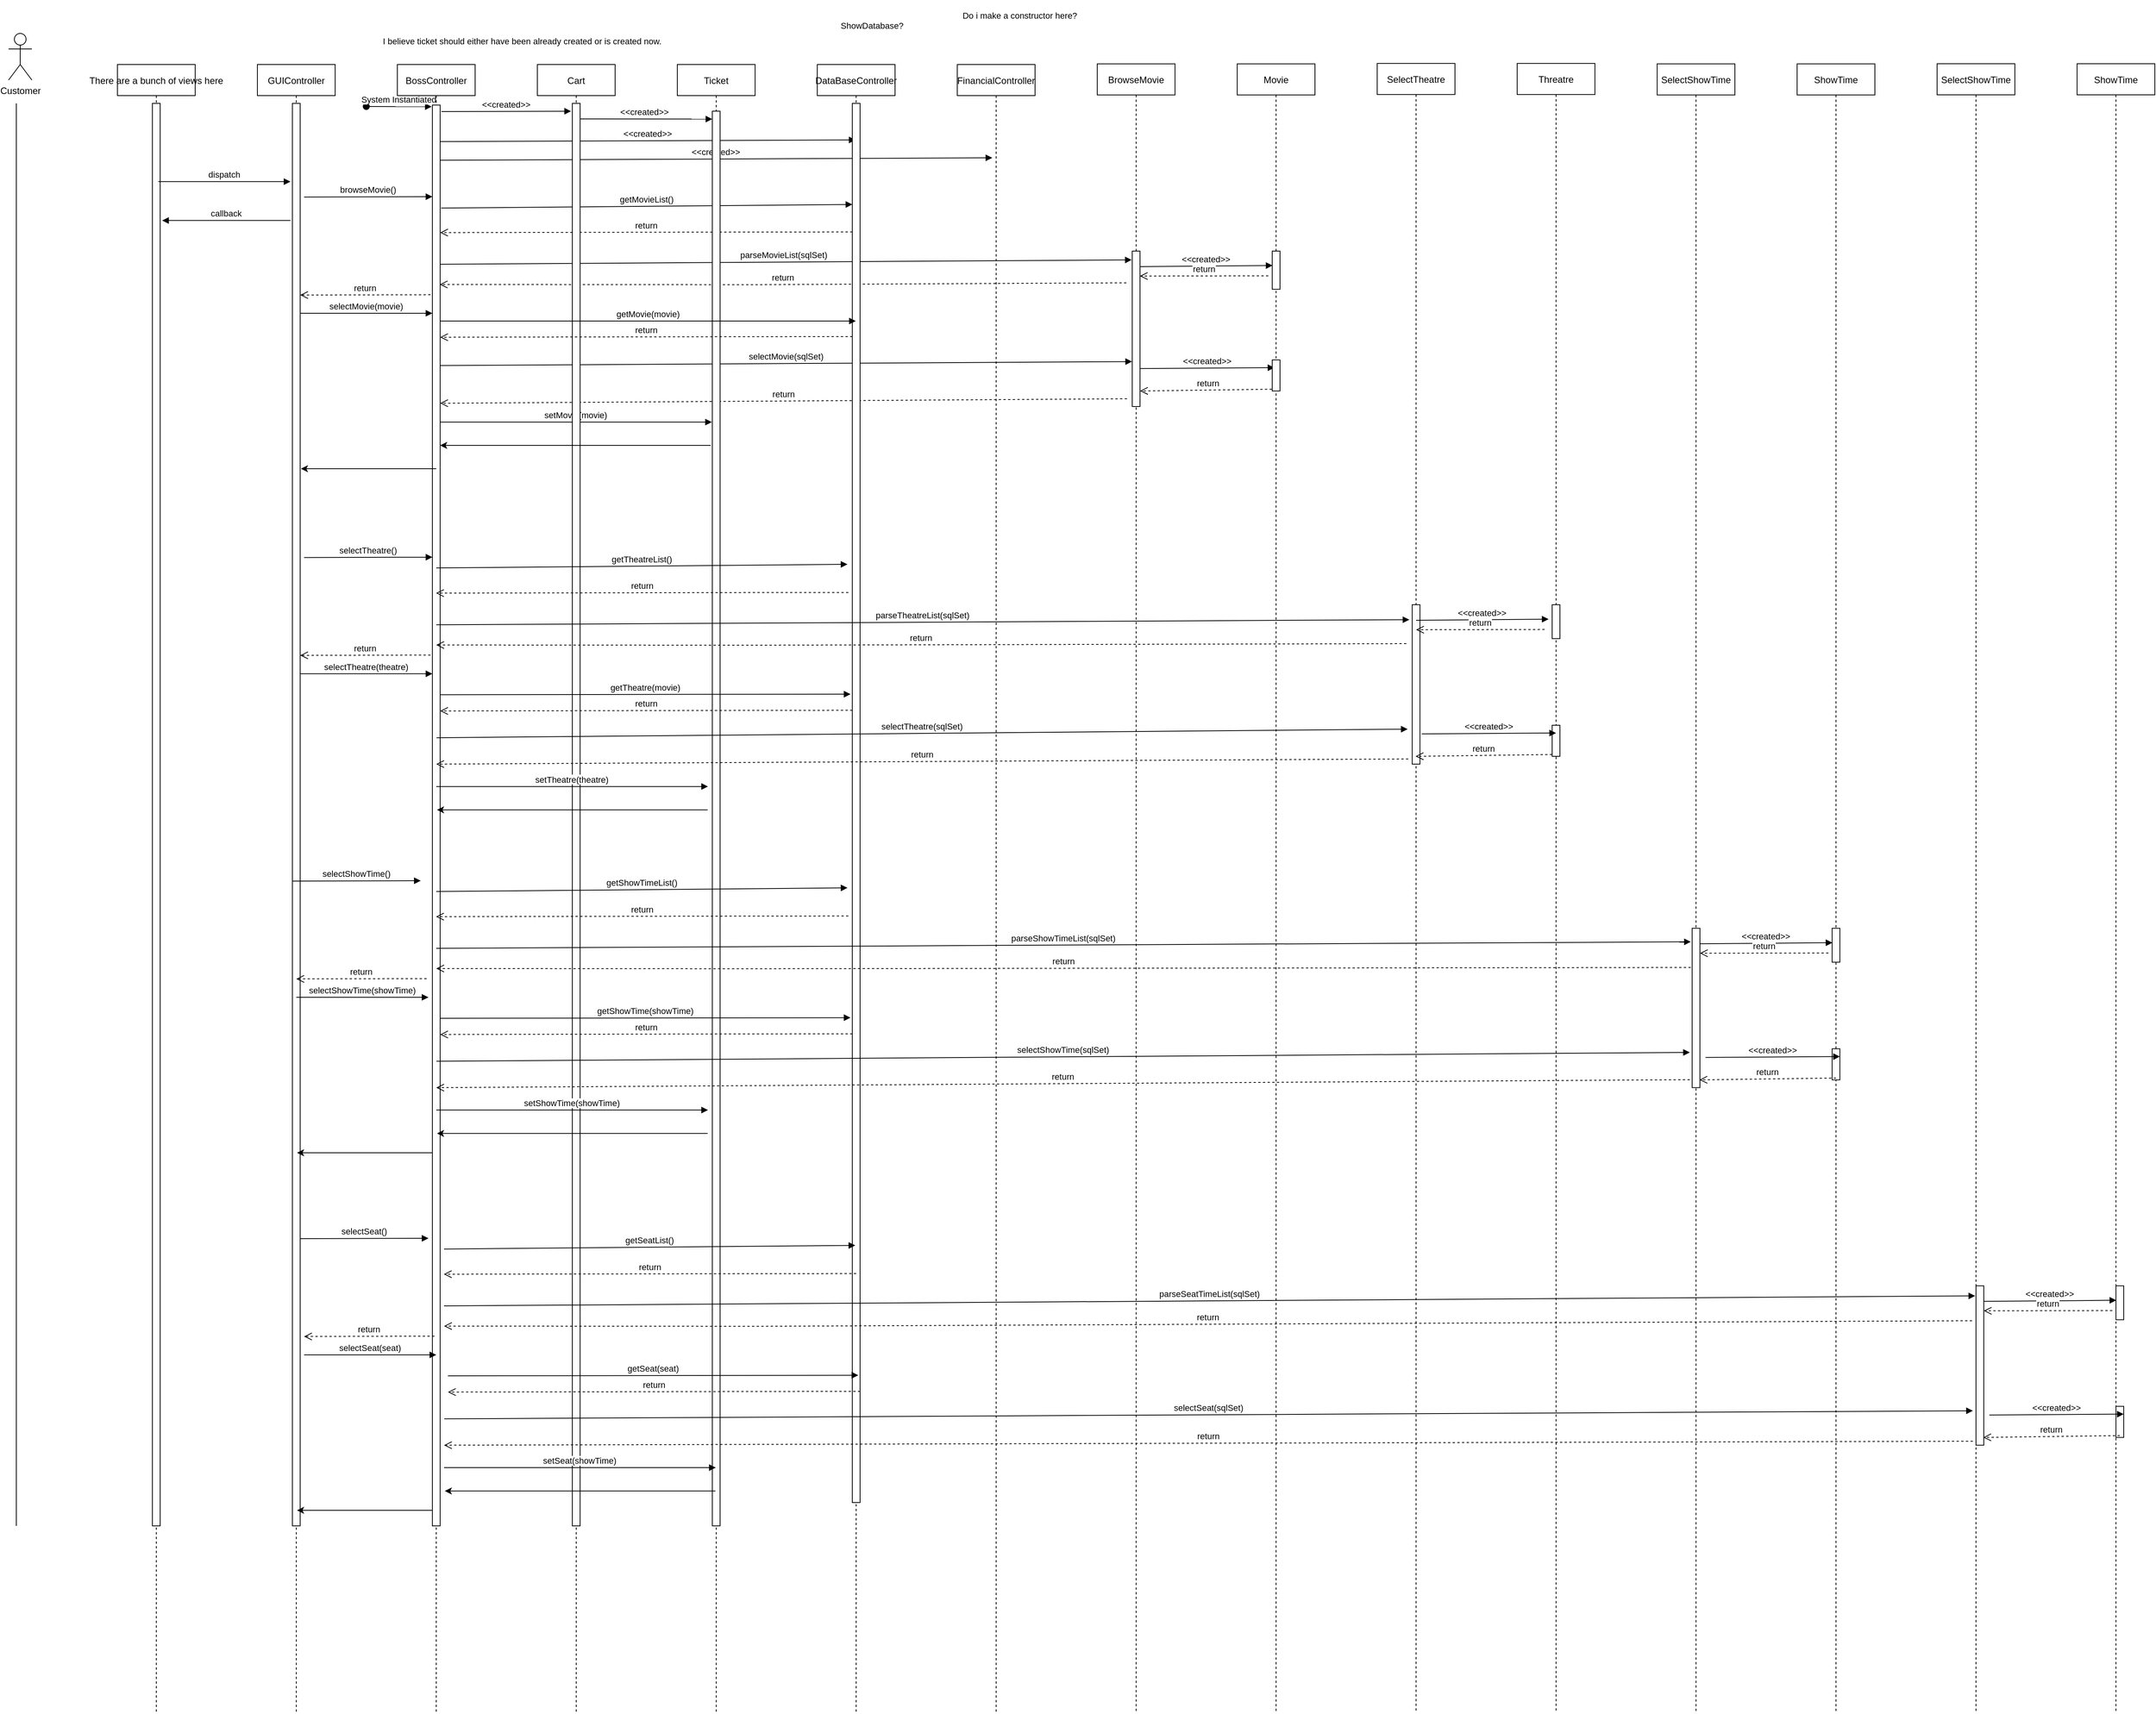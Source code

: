<mxfile version="13.10.0" type="device"><diagram id="kgpKYQtTHZ0yAKxKKP6v" name="Page-1"><mxGraphModel dx="2796" dy="2189" grid="1" gridSize="10" guides="1" tooltips="1" connect="1" arrows="1" fold="1" page="1" pageScale="1" pageWidth="850" pageHeight="1100" math="0" shadow="0"><root><mxCell id="0"/><mxCell id="1" parent="0"/><mxCell id="3nuBFxr9cyL0pnOWT2aG-1" value="There are a bunch of views here" style="shape=umlLifeline;perimeter=lifelinePerimeter;container=1;collapsible=0;recursiveResize=0;rounded=0;shadow=0;strokeWidth=1;" parent="1" vertex="1"><mxGeometry x="120" y="80" width="100" height="2120" as="geometry"/></mxCell><mxCell id="3nuBFxr9cyL0pnOWT2aG-2" value="" style="points=[];perimeter=orthogonalPerimeter;rounded=0;shadow=0;strokeWidth=1;" parent="3nuBFxr9cyL0pnOWT2aG-1" vertex="1"><mxGeometry x="45" y="50" width="10" height="1830" as="geometry"/></mxCell><mxCell id="3nuBFxr9cyL0pnOWT2aG-3" value="System Instantiated" style="verticalAlign=bottom;startArrow=oval;endArrow=block;startSize=8;shadow=0;strokeWidth=1;entryX=-0.086;entryY=0.02;entryDx=0;entryDy=0;entryPerimeter=0;" parent="3nuBFxr9cyL0pnOWT2aG-1" edge="1"><mxGeometry relative="1" as="geometry"><mxPoint x="320" y="54" as="sourcePoint"/><mxPoint x="404.14" y="54.2" as="targetPoint"/></mxGeometry></mxCell><mxCell id="3nuBFxr9cyL0pnOWT2aG-5" value="GUIController" style="shape=umlLifeline;perimeter=lifelinePerimeter;container=1;collapsible=0;recursiveResize=0;rounded=0;shadow=0;strokeWidth=1;" parent="1" vertex="1"><mxGeometry x="300" y="80" width="100" height="2120" as="geometry"/></mxCell><mxCell id="iNgMs2wJfEufgA3HU48l-12" value="BossController" style="shape=umlLifeline;perimeter=lifelinePerimeter;container=1;collapsible=0;recursiveResize=0;rounded=0;shadow=0;strokeWidth=1;" vertex="1" parent="1"><mxGeometry x="480" y="80" width="100" height="2120" as="geometry"/></mxCell><mxCell id="iNgMs2wJfEufgA3HU48l-16" value="Cart" style="shape=umlLifeline;perimeter=lifelinePerimeter;container=1;collapsible=0;recursiveResize=0;rounded=0;shadow=0;strokeWidth=1;" vertex="1" parent="1"><mxGeometry x="660" y="80" width="100" height="2120" as="geometry"/></mxCell><mxCell id="iNgMs2wJfEufgA3HU48l-19" value="&lt;&lt;created&gt;&gt;" style="verticalAlign=bottom;endArrow=block;entryX=-0.168;entryY=0.053;shadow=0;strokeWidth=1;exitX=1.152;exitY=0.05;exitDx=0;exitDy=0;exitPerimeter=0;entryDx=0;entryDy=0;entryPerimeter=0;" edge="1" parent="1"><mxGeometry relative="1" as="geometry"><mxPoint x="536.52" y="140.5" as="sourcePoint"/><mxPoint x="703.32" y="140.07" as="targetPoint"/></mxGeometry></mxCell><mxCell id="iNgMs2wJfEufgA3HU48l-48" value="I believe ticket should either have been already created or is created now." style="edgeLabel;html=1;align=center;verticalAlign=middle;resizable=0;points=[];" vertex="1" connectable="0" parent="iNgMs2wJfEufgA3HU48l-19"><mxGeometry x="0.164" y="1" relative="1" as="geometry"><mxPoint x="6.14" y="-89" as="offset"/></mxGeometry></mxCell><mxCell id="iNgMs2wJfEufgA3HU48l-121" value="Ticket" style="shape=umlLifeline;perimeter=lifelinePerimeter;container=1;collapsible=0;recursiveResize=0;rounded=0;shadow=0;strokeWidth=1;" vertex="1" parent="1"><mxGeometry x="840" y="80" width="100" height="2120" as="geometry"/></mxCell><mxCell id="iNgMs2wJfEufgA3HU48l-126" value="&lt;&lt;created&gt;&gt;" style="verticalAlign=bottom;endArrow=block;entryX=-0.086;entryY=0.001;shadow=0;strokeWidth=1;entryDx=0;entryDy=0;entryPerimeter=0;" edge="1" parent="1"><mxGeometry relative="1" as="geometry"><mxPoint x="710.86" y="150.0" as="sourcePoint"/><mxPoint x="885.0" y="150.19" as="targetPoint"/></mxGeometry></mxCell><mxCell id="iNgMs2wJfEufgA3HU48l-128" value="BrowseMovie" style="shape=umlLifeline;perimeter=lifelinePerimeter;container=1;collapsible=0;recursiveResize=0;rounded=0;shadow=0;strokeWidth=1;" vertex="1" parent="1"><mxGeometry x="1380" y="79.17" width="100" height="2120.83" as="geometry"/></mxCell><mxCell id="iNgMs2wJfEufgA3HU48l-131" value="Movie" style="shape=umlLifeline;perimeter=lifelinePerimeter;container=1;collapsible=0;recursiveResize=0;rounded=0;shadow=0;strokeWidth=1;" vertex="1" parent="1"><mxGeometry x="1560" y="79.17" width="100" height="2120.83" as="geometry"/></mxCell><mxCell id="iNgMs2wJfEufgA3HU48l-277" value="" style="points=[];perimeter=orthogonalPerimeter;rounded=0;shadow=0;strokeWidth=1;" vertex="1" parent="iNgMs2wJfEufgA3HU48l-131"><mxGeometry x="45" y="240.83" width="10" height="49.17" as="geometry"/></mxCell><mxCell id="iNgMs2wJfEufgA3HU48l-139" value="SelectTheatre" style="shape=umlLifeline;perimeter=lifelinePerimeter;container=1;collapsible=0;recursiveResize=0;rounded=0;shadow=0;strokeWidth=1;" vertex="1" parent="1"><mxGeometry x="1740" y="78.6" width="100" height="2121.4" as="geometry"/></mxCell><mxCell id="iNgMs2wJfEufgA3HU48l-372" value="" style="points=[];perimeter=orthogonalPerimeter;rounded=0;shadow=0;strokeWidth=1;" vertex="1" parent="iNgMs2wJfEufgA3HU48l-139"><mxGeometry x="45" y="696.37" width="10" height="205.03" as="geometry"/></mxCell><mxCell id="iNgMs2wJfEufgA3HU48l-143" value="Threatre" style="shape=umlLifeline;perimeter=lifelinePerimeter;container=1;collapsible=0;recursiveResize=0;rounded=0;shadow=0;strokeWidth=1;" vertex="1" parent="1"><mxGeometry x="1920" y="78.6" width="100" height="2121.4" as="geometry"/></mxCell><mxCell id="iNgMs2wJfEufgA3HU48l-345" value="" style="points=[];perimeter=orthogonalPerimeter;rounded=0;shadow=0;strokeWidth=1;" vertex="1" parent="iNgMs2wJfEufgA3HU48l-143"><mxGeometry x="45" y="696.37" width="10" height="43.63" as="geometry"/></mxCell><mxCell id="iNgMs2wJfEufgA3HU48l-151" value="SelectShowTime" style="shape=umlLifeline;perimeter=lifelinePerimeter;container=1;collapsible=0;recursiveResize=0;rounded=0;shadow=0;strokeWidth=1;" vertex="1" parent="1"><mxGeometry x="2100" y="79.17" width="100" height="2120.83" as="geometry"/></mxCell><mxCell id="iNgMs2wJfEufgA3HU48l-155" value="ShowTime" style="shape=umlLifeline;perimeter=lifelinePerimeter;container=1;collapsible=0;recursiveResize=0;rounded=0;shadow=0;strokeWidth=1;" vertex="1" parent="1"><mxGeometry x="2280" y="79.17" width="100" height="2120.83" as="geometry"/></mxCell><mxCell id="iNgMs2wJfEufgA3HU48l-395" value="" style="points=[];perimeter=orthogonalPerimeter;rounded=0;shadow=0;strokeWidth=1;" vertex="1" parent="iNgMs2wJfEufgA3HU48l-155"><mxGeometry x="45" y="1112.01" width="10" height="43.63" as="geometry"/></mxCell><mxCell id="iNgMs2wJfEufgA3HU48l-396" value="" style="points=[];perimeter=orthogonalPerimeter;rounded=0;shadow=0;strokeWidth=1;" vertex="1" parent="iNgMs2wJfEufgA3HU48l-155"><mxGeometry x="45" y="1267.04" width="10" height="40" as="geometry"/></mxCell><mxCell id="iNgMs2wJfEufgA3HU48l-174" value="DataBaseController" style="shape=umlLifeline;perimeter=lifelinePerimeter;container=1;collapsible=0;recursiveResize=0;rounded=0;shadow=0;strokeWidth=1;" vertex="1" parent="1"><mxGeometry x="1020" y="80" width="100" height="2120" as="geometry"/></mxCell><mxCell id="iNgMs2wJfEufgA3HU48l-177" value="FinancialController" style="shape=umlLifeline;perimeter=lifelinePerimeter;container=1;collapsible=0;recursiveResize=0;rounded=0;shadow=0;strokeWidth=1;" vertex="1" parent="1"><mxGeometry x="1200" y="80" width="100" height="2120" as="geometry"/></mxCell><mxCell id="iNgMs2wJfEufgA3HU48l-203" value="" style="endArrow=none;html=1;" edge="1" parent="1"><mxGeometry width="50" height="50" relative="1" as="geometry"><mxPoint x="-10" y="1960" as="sourcePoint"/><mxPoint x="-10" y="130" as="targetPoint"/></mxGeometry></mxCell><mxCell id="iNgMs2wJfEufgA3HU48l-204" value="Customer" style="shape=umlActor;html=1;verticalLabelPosition=bottom;verticalAlign=top;align=center;" vertex="1" parent="1"><mxGeometry x="-20" y="40" width="30" height="60" as="geometry"/></mxCell><mxCell id="iNgMs2wJfEufgA3HU48l-208" value="ShowDatabase?" style="edgeLabel;html=1;align=center;verticalAlign=middle;resizable=0;points=[];" vertex="1" connectable="0" parent="1"><mxGeometry x="1090.001" y="30.0" as="geometry"/></mxCell><mxCell id="iNgMs2wJfEufgA3HU48l-213" value="&lt;br&gt;Do i make a constructor here?" style="edgeLabel;html=1;align=center;verticalAlign=middle;resizable=0;points=[];" vertex="1" connectable="0" parent="1"><mxGeometry x="1279.998" y="10.0" as="geometry"/></mxCell><mxCell id="iNgMs2wJfEufgA3HU48l-231" value="" style="points=[];perimeter=orthogonalPerimeter;rounded=0;shadow=0;strokeWidth=1;" vertex="1" parent="1"><mxGeometry x="345" y="130" width="10" height="1830" as="geometry"/></mxCell><mxCell id="iNgMs2wJfEufgA3HU48l-246" value="&lt;&lt;created&gt;&gt;" style="verticalAlign=bottom;endArrow=block;entryX=0.181;entryY=0.23;shadow=0;strokeWidth=1;entryDx=0;entryDy=0;entryPerimeter=0;exitX=0.967;exitY=0.338;exitDx=0;exitDy=0;exitPerimeter=0;" edge="1" parent="1"><mxGeometry relative="1" as="geometry"><mxPoint x="534.67" y="203.15" as="sourcePoint"/><mxPoint x="1245" y="200.0" as="targetPoint"/></mxGeometry></mxCell><mxCell id="iNgMs2wJfEufgA3HU48l-247" value="&lt;&lt;created&gt;&gt;" style="verticalAlign=bottom;endArrow=block;entryX=-0.086;entryY=0.001;shadow=0;strokeWidth=1;entryDx=0;entryDy=0;entryPerimeter=0;exitX=0.99;exitY=0.154;exitDx=0;exitDy=0;exitPerimeter=0;" edge="1" parent="1"><mxGeometry relative="1" as="geometry"><mxPoint x="535.0" y="179.17" as="sourcePoint"/><mxPoint x="1069.24" y="177.02" as="targetPoint"/></mxGeometry></mxCell><mxCell id="iNgMs2wJfEufgA3HU48l-250" value="return" style="verticalAlign=bottom;endArrow=open;dashed=1;endSize=8;exitX=0.055;exitY=0.19;shadow=0;strokeWidth=1;exitDx=0;exitDy=0;exitPerimeter=0;entryX=1.029;entryY=0.194;entryDx=0;entryDy=0;entryPerimeter=0;" edge="1" parent="1"><mxGeometry relative="1" as="geometry"><mxPoint x="535" y="296.25" as="targetPoint"/><mxPoint x="1065.26" y="295.41" as="sourcePoint"/><Array as="points"><mxPoint x="934.71" y="295.51"/></Array></mxGeometry></mxCell><mxCell id="iNgMs2wJfEufgA3HU48l-251" value="parseMovieList(sqlSet)" style="verticalAlign=bottom;endArrow=block;shadow=0;strokeWidth=1;exitX=1.24;exitY=0.296;exitDx=0;exitDy=0;exitPerimeter=0;entryX=-0.067;entryY=0.126;entryDx=0;entryDy=0;entryPerimeter=0;" edge="1" parent="1"><mxGeometry relative="1" as="geometry"><mxPoint x="530.0" y="336.96" as="sourcePoint"/><mxPoint x="1424.33" y="331.34" as="targetPoint"/></mxGeometry></mxCell><mxCell id="iNgMs2wJfEufgA3HU48l-252" value="return" style="verticalAlign=bottom;endArrow=open;dashed=1;endSize=8;exitX=-0.171;exitY=0.338;shadow=0;strokeWidth=1;exitDx=0;exitDy=0;exitPerimeter=0;entryX=0.944;entryY=0.704;entryDx=0;entryDy=0;entryPerimeter=0;" edge="1" parent="1"><mxGeometry relative="1" as="geometry"><mxPoint x="534.44" y="362.962" as="targetPoint"/><mxPoint x="1417.43" y="360.83" as="sourcePoint"/><Array as="points"><mxPoint x="939.14" y="363.24"/></Array></mxGeometry></mxCell><mxCell id="iNgMs2wJfEufgA3HU48l-253" value="selectMovie(sqlSet)" style="verticalAlign=bottom;endArrow=block;entryX=-0.028;entryY=0.913;shadow=0;strokeWidth=1;entryDx=0;entryDy=0;entryPerimeter=0;" edge="1" parent="1"><mxGeometry relative="1" as="geometry"><mxPoint x="535" y="467.26" as="sourcePoint"/><mxPoint x="1424.72" y="462.17" as="targetPoint"/></mxGeometry></mxCell><mxCell id="iNgMs2wJfEufgA3HU48l-254" value="return" style="verticalAlign=bottom;endArrow=open;dashed=1;endSize=8;shadow=0;strokeWidth=1;entryX=1.2;entryY=0.599;entryDx=0;entryDy=0;entryPerimeter=0;" edge="1" parent="1"><mxGeometry relative="1" as="geometry"><mxPoint x="535" y="515.79" as="targetPoint"/><mxPoint x="1418.29" y="510.0" as="sourcePoint"/></mxGeometry></mxCell><mxCell id="iNgMs2wJfEufgA3HU48l-255" value="setMovie(movie)" style="verticalAlign=bottom;endArrow=block;shadow=0;strokeWidth=1;entryX=-0.057;entryY=0.777;entryDx=0;entryDy=0;entryPerimeter=0;" edge="1" parent="1"><mxGeometry relative="1" as="geometry"><mxPoint x="535" y="540" as="sourcePoint"/><mxPoint x="884.43" y="540" as="targetPoint"/></mxGeometry></mxCell><mxCell id="iNgMs2wJfEufgA3HU48l-257" value="getMovieList()" style="verticalAlign=bottom;endArrow=block;shadow=0;strokeWidth=1;exitX=1.12;exitY=0.631;exitDx=0;exitDy=0;exitPerimeter=0;" edge="1" parent="1"><mxGeometry relative="1" as="geometry"><mxPoint x="536.2" y="264.68" as="sourcePoint"/><mxPoint x="1065.0" y="260" as="targetPoint"/></mxGeometry></mxCell><mxCell id="iNgMs2wJfEufgA3HU48l-265" value="callback" style="verticalAlign=bottom;endArrow=block;entryX=1;entryY=0;shadow=0;strokeWidth=1;" edge="1" parent="1"><mxGeometry relative="1" as="geometry"><mxPoint x="342.5" y="280.68" as="sourcePoint"/><mxPoint x="177.5" y="280.68" as="targetPoint"/></mxGeometry></mxCell><mxCell id="iNgMs2wJfEufgA3HU48l-268" value="browseMovie()" style="verticalAlign=bottom;endArrow=block;entryX=0;entryY=0.093;shadow=0;strokeWidth=1;entryDx=0;entryDy=0;entryPerimeter=0;" edge="1" parent="1"><mxGeometry relative="1" as="geometry"><mxPoint x="360" y="250.47" as="sourcePoint"/><mxPoint x="525" y="250.0" as="targetPoint"/></mxGeometry></mxCell><mxCell id="iNgMs2wJfEufgA3HU48l-269" value="dispatch" style="verticalAlign=bottom;endArrow=block;entryX=0;entryY=0;shadow=0;strokeWidth=1;" edge="1" parent="1"><mxGeometry relative="1" as="geometry"><mxPoint x="172.5" y="230.68" as="sourcePoint"/><mxPoint x="342.5" y="230.68" as="targetPoint"/></mxGeometry></mxCell><mxCell id="iNgMs2wJfEufgA3HU48l-270" value="return" style="verticalAlign=bottom;endArrow=open;dashed=1;endSize=8;exitX=0;exitY=0.39;shadow=0;strokeWidth=1;exitDx=0;exitDy=0;exitPerimeter=0;entryX=1.24;entryY=0.433;entryDx=0;entryDy=0;entryPerimeter=0;" edge="1" parent="1"><mxGeometry relative="1" as="geometry"><mxPoint x="355.0" y="376.54" as="targetPoint"/><mxPoint x="522.6" y="376.17" as="sourcePoint"/></mxGeometry></mxCell><mxCell id="iNgMs2wJfEufgA3HU48l-271" value="selectMovie(movie)" style="verticalAlign=bottom;endArrow=block;entryX=0;entryY=0;shadow=0;strokeWidth=1;" edge="1" parent="1"><mxGeometry relative="1" as="geometry"><mxPoint x="355" y="400.0" as="sourcePoint"/><mxPoint x="525" y="400.0" as="targetPoint"/></mxGeometry></mxCell><mxCell id="iNgMs2wJfEufgA3HU48l-272" value="&lt;&lt;created&gt;&gt;" style="verticalAlign=bottom;endArrow=block;shadow=0;strokeWidth=1;exitX=1.133;exitY=0.064;exitDx=0;exitDy=0;exitPerimeter=0;entryX=0.171;entryY=0.054;entryDx=0;entryDy=0;entryPerimeter=0;" edge="1" parent="1"><mxGeometry relative="1" as="geometry"><mxPoint x="1435.0" y="340" as="sourcePoint"/><mxPoint x="1605.38" y="338.56" as="targetPoint"/></mxGeometry></mxCell><mxCell id="iNgMs2wJfEufgA3HU48l-273" value="return" style="verticalAlign=bottom;endArrow=open;dashed=1;endSize=8;shadow=0;strokeWidth=1;entryX=0.971;entryY=0.357;entryDx=0;entryDy=0;entryPerimeter=0;" edge="1" parent="1"><mxGeometry relative="1" as="geometry"><mxPoint x="1434.71" y="352.13" as="targetPoint"/><mxPoint x="1600" y="351.83" as="sourcePoint"/></mxGeometry></mxCell><mxCell id="iNgMs2wJfEufgA3HU48l-274" value="return" style="verticalAlign=bottom;endArrow=open;dashed=1;endSize=8;shadow=0;strokeWidth=1;entryX=1.24;entryY=0.811;entryDx=0;entryDy=0;entryPerimeter=0;exitX=0.3;exitY=0.993;exitDx=0;exitDy=0;exitPerimeter=0;" edge="1" parent="1"><mxGeometry relative="1" as="geometry"><mxPoint x="1435" y="500" as="targetPoint"/><mxPoint x="1610.6" y="497.63" as="sourcePoint"/></mxGeometry></mxCell><mxCell id="iNgMs2wJfEufgA3HU48l-275" value="&lt;&lt;created&gt;&gt;" style="verticalAlign=bottom;endArrow=block;shadow=0;strokeWidth=1;exitX=1.08;exitY=0.611;exitDx=0;exitDy=0;exitPerimeter=0;entryX=-0.14;entryY=0.433;entryDx=0;entryDy=0;entryPerimeter=0;" edge="1" parent="1"><mxGeometry relative="1" as="geometry"><mxPoint x="1435.0" y="471.17" as="sourcePoint"/><mxPoint x="1607.8" y="470.0" as="targetPoint"/></mxGeometry></mxCell><mxCell id="iNgMs2wJfEufgA3HU48l-278" value="" style="points=[];perimeter=orthogonalPerimeter;rounded=0;shadow=0;strokeWidth=1;" vertex="1" parent="1"><mxGeometry x="1605" y="460" width="10" height="40" as="geometry"/></mxCell><mxCell id="iNgMs2wJfEufgA3HU48l-282" value="" style="points=[];perimeter=orthogonalPerimeter;rounded=0;shadow=0;strokeWidth=1;" vertex="1" parent="1"><mxGeometry x="705" y="130" width="10" height="1830" as="geometry"/></mxCell><mxCell id="iNgMs2wJfEufgA3HU48l-283" value="" style="points=[];perimeter=orthogonalPerimeter;rounded=0;shadow=0;strokeWidth=1;" vertex="1" parent="1"><mxGeometry x="885" y="140" width="10" height="1820" as="geometry"/></mxCell><mxCell id="iNgMs2wJfEufgA3HU48l-284" value="" style="points=[];perimeter=orthogonalPerimeter;rounded=0;shadow=0;strokeWidth=1;" vertex="1" parent="1"><mxGeometry x="525" y="132.17" width="10" height="1827.83" as="geometry"/></mxCell><mxCell id="iNgMs2wJfEufgA3HU48l-304" value="" style="points=[];perimeter=orthogonalPerimeter;rounded=0;shadow=0;strokeWidth=1;" vertex="1" parent="1"><mxGeometry x="1065" y="130" width="10" height="1800" as="geometry"/></mxCell><mxCell id="iNgMs2wJfEufgA3HU48l-346" value="" style="points=[];perimeter=orthogonalPerimeter;rounded=0;shadow=0;strokeWidth=1;" vertex="1" parent="1"><mxGeometry x="1965" y="930.0" width="10" height="40" as="geometry"/></mxCell><mxCell id="iNgMs2wJfEufgA3HU48l-347" value="" style="endArrow=classic;html=1;" edge="1" parent="1"><mxGeometry width="50" height="50" relative="1" as="geometry"><mxPoint x="883.0" y="570" as="sourcePoint"/><mxPoint x="535" y="570" as="targetPoint"/></mxGeometry></mxCell><mxCell id="iNgMs2wJfEufgA3HU48l-348" value="return" style="verticalAlign=bottom;endArrow=open;dashed=1;endSize=8;exitX=0.055;exitY=0.19;shadow=0;strokeWidth=1;exitDx=0;exitDy=0;exitPerimeter=0;entryX=1.029;entryY=0.194;entryDx=0;entryDy=0;entryPerimeter=0;" edge="1" parent="1"><mxGeometry relative="1" as="geometry"><mxPoint x="529.74" y="760.04" as="targetPoint"/><mxPoint x="1060" y="759.2" as="sourcePoint"/><Array as="points"><mxPoint x="929.45" y="759.3"/></Array></mxGeometry></mxCell><mxCell id="iNgMs2wJfEufgA3HU48l-349" value="parseTheatreList(sqlSet)" style="verticalAlign=bottom;endArrow=block;shadow=0;strokeWidth=1;exitX=1.24;exitY=0.296;exitDx=0;exitDy=0;exitPerimeter=0;entryX=0.141;entryY=0.148;entryDx=0;entryDy=0;entryPerimeter=0;" edge="1" parent="1"><mxGeometry relative="1" as="geometry"><mxPoint x="530" y="800.75" as="sourcePoint"/><mxPoint x="1781.41" y="794.21" as="targetPoint"/></mxGeometry></mxCell><mxCell id="iNgMs2wJfEufgA3HU48l-350" value="return" style="verticalAlign=bottom;endArrow=open;dashed=1;endSize=8;exitX=-0.25;exitY=0.385;shadow=0;strokeWidth=1;exitDx=0;exitDy=0;exitPerimeter=0;entryX=0.944;entryY=0.704;entryDx=0;entryDy=0;entryPerimeter=0;" edge="1" parent="1"><mxGeometry relative="1" as="geometry"><mxPoint x="530" y="826.752" as="targetPoint"/><mxPoint x="1777.5" y="825.02" as="sourcePoint"/><Array as="points"><mxPoint x="934.7" y="827.03"/></Array></mxGeometry></mxCell><mxCell id="iNgMs2wJfEufgA3HU48l-351" value="selectTheatre(sqlSet)" style="verticalAlign=bottom;endArrow=block;entryX=-0.083;entryY=0.654;shadow=0;strokeWidth=1;entryDx=0;entryDy=0;entryPerimeter=0;" edge="1" parent="1"><mxGeometry relative="1" as="geometry"><mxPoint x="530.28" y="946.08" as="sourcePoint"/><mxPoint x="1779.17" y="935.02" as="targetPoint"/></mxGeometry></mxCell><mxCell id="iNgMs2wJfEufgA3HU48l-352" value="return" style="verticalAlign=bottom;endArrow=open;dashed=1;endSize=8;shadow=0;strokeWidth=1;entryX=1.2;entryY=0.599;entryDx=0;entryDy=0;entryPerimeter=0;exitX=0;exitY=0.949;exitDx=0;exitDy=0;exitPerimeter=0;" edge="1" parent="1"><mxGeometry relative="1" as="geometry"><mxPoint x="530" y="980" as="targetPoint"/><mxPoint x="1780" y="973.37" as="sourcePoint"/></mxGeometry></mxCell><mxCell id="iNgMs2wJfEufgA3HU48l-353" value="setTheatre(theatre)" style="verticalAlign=bottom;endArrow=block;shadow=0;strokeWidth=1;entryX=-0.057;entryY=0.777;entryDx=0;entryDy=0;entryPerimeter=0;" edge="1" parent="1"><mxGeometry relative="1" as="geometry"><mxPoint x="530" y="1008.82" as="sourcePoint"/><mxPoint x="879.43" y="1008.82" as="targetPoint"/></mxGeometry></mxCell><mxCell id="iNgMs2wJfEufgA3HU48l-354" value="" style="endArrow=classic;html=1;" edge="1" parent="1"><mxGeometry width="50" height="50" relative="1" as="geometry"><mxPoint x="879.0" y="1038.88" as="sourcePoint"/><mxPoint x="531" y="1038.88" as="targetPoint"/></mxGeometry></mxCell><mxCell id="iNgMs2wJfEufgA3HU48l-355" value="getTheatreList()" style="verticalAlign=bottom;endArrow=block;shadow=0;strokeWidth=1;exitX=1.12;exitY=0.631;exitDx=0;exitDy=0;exitPerimeter=0;" edge="1" parent="1"><mxGeometry relative="1" as="geometry"><mxPoint x="530" y="727.65" as="sourcePoint"/><mxPoint x="1058.8" y="722.97" as="targetPoint"/></mxGeometry></mxCell><mxCell id="iNgMs2wJfEufgA3HU48l-356" value="selectTheatre()" style="verticalAlign=bottom;endArrow=block;entryX=0;entryY=0.093;shadow=0;strokeWidth=1;entryDx=0;entryDy=0;entryPerimeter=0;" edge="1" parent="1"><mxGeometry relative="1" as="geometry"><mxPoint x="360" y="714.26" as="sourcePoint"/><mxPoint x="525" y="713.79" as="targetPoint"/></mxGeometry></mxCell><mxCell id="iNgMs2wJfEufgA3HU48l-357" value="return" style="verticalAlign=bottom;endArrow=open;dashed=1;endSize=8;exitX=0;exitY=0.39;shadow=0;strokeWidth=1;exitDx=0;exitDy=0;exitPerimeter=0;entryX=1.24;entryY=0.433;entryDx=0;entryDy=0;entryPerimeter=0;" edge="1" parent="1"><mxGeometry relative="1" as="geometry"><mxPoint x="355" y="840.1" as="targetPoint"/><mxPoint x="522.6" y="839.73" as="sourcePoint"/></mxGeometry></mxCell><mxCell id="iNgMs2wJfEufgA3HU48l-358" value="selectTheatre(theatre)" style="verticalAlign=bottom;endArrow=block;entryX=0;entryY=0;shadow=0;strokeWidth=1;" edge="1" parent="1"><mxGeometry relative="1" as="geometry"><mxPoint x="355" y="863.79" as="sourcePoint"/><mxPoint x="525" y="863.79" as="targetPoint"/></mxGeometry></mxCell><mxCell id="iNgMs2wJfEufgA3HU48l-359" value="&lt;&lt;created&gt;&gt;" style="verticalAlign=bottom;endArrow=block;shadow=0;strokeWidth=1;exitX=1.133;exitY=0.064;exitDx=0;exitDy=0;exitPerimeter=0;entryX=0.171;entryY=0.054;entryDx=0;entryDy=0;entryPerimeter=0;" edge="1" parent="1"><mxGeometry relative="1" as="geometry"><mxPoint x="1790" y="794.97" as="sourcePoint"/><mxPoint x="1960.38" y="793.53" as="targetPoint"/></mxGeometry></mxCell><mxCell id="iNgMs2wJfEufgA3HU48l-360" value="return" style="verticalAlign=bottom;endArrow=open;dashed=1;endSize=8;shadow=0;strokeWidth=1;entryX=0.971;entryY=0.357;entryDx=0;entryDy=0;entryPerimeter=0;" edge="1" parent="1"><mxGeometry relative="1" as="geometry"><mxPoint x="1790" y="807.1" as="targetPoint"/><mxPoint x="1955.29" y="806.8" as="sourcePoint"/></mxGeometry></mxCell><mxCell id="iNgMs2wJfEufgA3HU48l-361" value="return" style="verticalAlign=bottom;endArrow=open;dashed=1;endSize=8;shadow=0;strokeWidth=1;entryX=1.24;entryY=0.811;entryDx=0;entryDy=0;entryPerimeter=0;exitX=0.3;exitY=0.993;exitDx=0;exitDy=0;exitPerimeter=0;" edge="1" parent="1"><mxGeometry relative="1" as="geometry"><mxPoint x="1789.4" y="970" as="targetPoint"/><mxPoint x="1965" y="967.63" as="sourcePoint"/></mxGeometry></mxCell><mxCell id="iNgMs2wJfEufgA3HU48l-362" value="&lt;&lt;created&gt;&gt;" style="verticalAlign=bottom;endArrow=block;shadow=0;strokeWidth=1;exitX=1.08;exitY=0.611;exitDx=0;exitDy=0;exitPerimeter=0;entryX=-0.14;entryY=0.433;entryDx=0;entryDy=0;entryPerimeter=0;" edge="1" parent="1"><mxGeometry relative="1" as="geometry"><mxPoint x="1797.2" y="941.17" as="sourcePoint"/><mxPoint x="1970.0" y="940" as="targetPoint"/></mxGeometry></mxCell><mxCell id="iNgMs2wJfEufgA3HU48l-364" value="getMovie(movie)" style="verticalAlign=bottom;endArrow=block;shadow=0;strokeWidth=1;" edge="1" parent="1" target="iNgMs2wJfEufgA3HU48l-174"><mxGeometry relative="1" as="geometry"><mxPoint x="535" y="410.0" as="sourcePoint"/><mxPoint x="705" y="410.0" as="targetPoint"/></mxGeometry></mxCell><mxCell id="iNgMs2wJfEufgA3HU48l-365" value="return" style="verticalAlign=bottom;endArrow=open;dashed=1;endSize=8;exitX=0.055;exitY=0.19;shadow=0;strokeWidth=1;exitDx=0;exitDy=0;exitPerimeter=0;entryX=1.029;entryY=0.194;entryDx=0;entryDy=0;entryPerimeter=0;" edge="1" parent="1"><mxGeometry relative="1" as="geometry"><mxPoint x="535" y="430.84" as="targetPoint"/><mxPoint x="1065.26" y="430.0" as="sourcePoint"/><Array as="points"><mxPoint x="934.71" y="430.1"/></Array></mxGeometry></mxCell><mxCell id="iNgMs2wJfEufgA3HU48l-366" value="" style="points=[];perimeter=orthogonalPerimeter;rounded=0;shadow=0;strokeWidth=1;" vertex="1" parent="1"><mxGeometry x="1425" y="320" width="10" height="200" as="geometry"/></mxCell><mxCell id="iNgMs2wJfEufgA3HU48l-367" value="" style="endArrow=classic;html=1;" edge="1" parent="1"><mxGeometry width="50" height="50" relative="1" as="geometry"><mxPoint x="530" y="600" as="sourcePoint"/><mxPoint x="356" y="600" as="targetPoint"/></mxGeometry></mxCell><mxCell id="iNgMs2wJfEufgA3HU48l-370" value="getTheatre(movie)" style="verticalAlign=bottom;endArrow=block;entryX=-0.228;entryY=0.227;shadow=0;strokeWidth=1;entryDx=0;entryDy=0;entryPerimeter=0;" edge="1" parent="1"><mxGeometry relative="1" as="geometry"><mxPoint x="535" y="890.79" as="sourcePoint"/><mxPoint x="1062.72" y="890" as="targetPoint"/></mxGeometry></mxCell><mxCell id="iNgMs2wJfEufgA3HU48l-371" value="return" style="verticalAlign=bottom;endArrow=open;dashed=1;endSize=8;exitX=0.055;exitY=0.19;shadow=0;strokeWidth=1;exitDx=0;exitDy=0;exitPerimeter=0;entryX=1.029;entryY=0.194;entryDx=0;entryDy=0;entryPerimeter=0;" edge="1" parent="1"><mxGeometry relative="1" as="geometry"><mxPoint x="535" y="911.63" as="targetPoint"/><mxPoint x="1065.26" y="910.79" as="sourcePoint"/><Array as="points"><mxPoint x="934.71" y="910.89"/></Array></mxGeometry></mxCell><mxCell id="iNgMs2wJfEufgA3HU48l-376" value="return" style="verticalAlign=bottom;endArrow=open;dashed=1;endSize=8;exitX=0.055;exitY=0.19;shadow=0;strokeWidth=1;exitDx=0;exitDy=0;exitPerimeter=0;entryX=1.029;entryY=0.194;entryDx=0;entryDy=0;entryPerimeter=0;" edge="1" parent="1"><mxGeometry relative="1" as="geometry"><mxPoint x="529.74" y="1176.25" as="targetPoint"/><mxPoint x="1060" y="1175.41" as="sourcePoint"/><Array as="points"><mxPoint x="929.45" y="1175.51"/></Array></mxGeometry></mxCell><mxCell id="iNgMs2wJfEufgA3HU48l-377" value="parseShowTimeList(sqlSet)" style="verticalAlign=bottom;endArrow=block;shadow=0;strokeWidth=1;exitX=1.24;exitY=0.296;exitDx=0;exitDy=0;exitPerimeter=0;entryX=-0.171;entryY=0.085;entryDx=0;entryDy=0;entryPerimeter=0;" edge="1" parent="1" target="iNgMs2wJfEufgA3HU48l-394"><mxGeometry relative="1" as="geometry"><mxPoint x="530" y="1216.96" as="sourcePoint"/><mxPoint x="1781.41" y="1210.42" as="targetPoint"/></mxGeometry></mxCell><mxCell id="iNgMs2wJfEufgA3HU48l-378" value="return" style="verticalAlign=bottom;endArrow=open;dashed=1;endSize=8;exitX=-0.171;exitY=0.246;shadow=0;strokeWidth=1;exitDx=0;exitDy=0;exitPerimeter=0;entryX=0.944;entryY=0.704;entryDx=0;entryDy=0;entryPerimeter=0;" edge="1" parent="1" source="iNgMs2wJfEufgA3HU48l-394"><mxGeometry relative="1" as="geometry"><mxPoint x="530" y="1242.962" as="targetPoint"/><mxPoint x="1777.5" y="1241.23" as="sourcePoint"/><Array as="points"><mxPoint x="934.7" y="1243.24"/></Array></mxGeometry></mxCell><mxCell id="iNgMs2wJfEufgA3HU48l-379" value="selectShowTime(sqlSet)" style="verticalAlign=bottom;endArrow=block;entryX=-0.3;entryY=0.779;shadow=0;strokeWidth=1;entryDx=0;entryDy=0;entryPerimeter=0;" edge="1" parent="1" target="iNgMs2wJfEufgA3HU48l-394"><mxGeometry relative="1" as="geometry"><mxPoint x="530.28" y="1362.29" as="sourcePoint"/><mxPoint x="1779.17" y="1351.23" as="targetPoint"/></mxGeometry></mxCell><mxCell id="iNgMs2wJfEufgA3HU48l-380" value="return" style="verticalAlign=bottom;endArrow=open;dashed=1;endSize=8;shadow=0;strokeWidth=1;entryX=1.2;entryY=0.599;entryDx=0;entryDy=0;entryPerimeter=0;exitX=-0.3;exitY=0.95;exitDx=0;exitDy=0;exitPerimeter=0;" edge="1" parent="1" source="iNgMs2wJfEufgA3HU48l-394"><mxGeometry relative="1" as="geometry"><mxPoint x="530" y="1396.21" as="targetPoint"/><mxPoint x="1780" y="1389.58" as="sourcePoint"/></mxGeometry></mxCell><mxCell id="iNgMs2wJfEufgA3HU48l-381" value="setShowTime(showTime)" style="verticalAlign=bottom;endArrow=block;shadow=0;strokeWidth=1;entryX=-0.057;entryY=0.777;entryDx=0;entryDy=0;entryPerimeter=0;" edge="1" parent="1"><mxGeometry relative="1" as="geometry"><mxPoint x="530" y="1425.03" as="sourcePoint"/><mxPoint x="879.43" y="1425.03" as="targetPoint"/></mxGeometry></mxCell><mxCell id="iNgMs2wJfEufgA3HU48l-382" value="" style="endArrow=classic;html=1;" edge="1" parent="1"><mxGeometry width="50" height="50" relative="1" as="geometry"><mxPoint x="879.0" y="1455.09" as="sourcePoint"/><mxPoint x="531.0" y="1455.09" as="targetPoint"/></mxGeometry></mxCell><mxCell id="iNgMs2wJfEufgA3HU48l-383" value="getShowTimeList()" style="verticalAlign=bottom;endArrow=block;shadow=0;strokeWidth=1;exitX=1.12;exitY=0.631;exitDx=0;exitDy=0;exitPerimeter=0;" edge="1" parent="1"><mxGeometry relative="1" as="geometry"><mxPoint x="530" y="1143.86" as="sourcePoint"/><mxPoint x="1058.8" y="1139.18" as="targetPoint"/></mxGeometry></mxCell><mxCell id="iNgMs2wJfEufgA3HU48l-384" value="selectShowTime()" style="verticalAlign=bottom;endArrow=block;entryX=0;entryY=0.093;shadow=0;strokeWidth=1;entryDx=0;entryDy=0;entryPerimeter=0;" edge="1" parent="1"><mxGeometry relative="1" as="geometry"><mxPoint x="345" y="1130.47" as="sourcePoint"/><mxPoint x="510" y="1130" as="targetPoint"/></mxGeometry></mxCell><mxCell id="iNgMs2wJfEufgA3HU48l-385" value="return" style="verticalAlign=bottom;endArrow=open;dashed=1;endSize=8;exitX=0;exitY=0.39;shadow=0;strokeWidth=1;exitDx=0;exitDy=0;exitPerimeter=0;entryX=1.24;entryY=0.433;entryDx=0;entryDy=0;entryPerimeter=0;" edge="1" parent="1"><mxGeometry relative="1" as="geometry"><mxPoint x="350" y="1256.31" as="targetPoint"/><mxPoint x="517.6" y="1255.94" as="sourcePoint"/></mxGeometry></mxCell><mxCell id="iNgMs2wJfEufgA3HU48l-386" value="selectShowTime(showTime)" style="verticalAlign=bottom;endArrow=block;entryX=0;entryY=0;shadow=0;strokeWidth=1;" edge="1" parent="1"><mxGeometry relative="1" as="geometry"><mxPoint x="350" y="1280.0" as="sourcePoint"/><mxPoint x="520" y="1280.0" as="targetPoint"/></mxGeometry></mxCell><mxCell id="iNgMs2wJfEufgA3HU48l-391" value="getShowTime(showTime)" style="verticalAlign=bottom;endArrow=block;entryX=-0.228;entryY=0.227;shadow=0;strokeWidth=1;entryDx=0;entryDy=0;entryPerimeter=0;" edge="1" parent="1"><mxGeometry relative="1" as="geometry"><mxPoint x="535" y="1307.0" as="sourcePoint"/><mxPoint x="1062.72" y="1306.21" as="targetPoint"/></mxGeometry></mxCell><mxCell id="iNgMs2wJfEufgA3HU48l-392" value="return" style="verticalAlign=bottom;endArrow=open;dashed=1;endSize=8;exitX=0.055;exitY=0.19;shadow=0;strokeWidth=1;exitDx=0;exitDy=0;exitPerimeter=0;entryX=1.029;entryY=0.194;entryDx=0;entryDy=0;entryPerimeter=0;" edge="1" parent="1"><mxGeometry relative="1" as="geometry"><mxPoint x="535" y="1327.84" as="targetPoint"/><mxPoint x="1065.26" y="1327" as="sourcePoint"/><Array as="points"><mxPoint x="934.71" y="1327.1"/></Array></mxGeometry></mxCell><mxCell id="iNgMs2wJfEufgA3HU48l-393" value="" style="endArrow=classic;html=1;" edge="1" parent="1"><mxGeometry width="50" height="50" relative="1" as="geometry"><mxPoint x="525" y="1480" as="sourcePoint"/><mxPoint x="351.0" y="1480" as="targetPoint"/></mxGeometry></mxCell><mxCell id="iNgMs2wJfEufgA3HU48l-394" value="" style="points=[];perimeter=orthogonalPerimeter;rounded=0;shadow=0;strokeWidth=1;" vertex="1" parent="1"><mxGeometry x="2145" y="1191.18" width="10" height="205.03" as="geometry"/></mxCell><mxCell id="iNgMs2wJfEufgA3HU48l-397" value="&lt;&lt;created&gt;&gt;" style="verticalAlign=bottom;endArrow=block;shadow=0;strokeWidth=1;exitX=1.133;exitY=0.064;exitDx=0;exitDy=0;exitPerimeter=0;entryX=0.171;entryY=0.054;entryDx=0;entryDy=0;entryPerimeter=0;" edge="1" parent="1"><mxGeometry relative="1" as="geometry"><mxPoint x="2155" y="1211.18" as="sourcePoint"/><mxPoint x="2325.38" y="1209.74" as="targetPoint"/></mxGeometry></mxCell><mxCell id="iNgMs2wJfEufgA3HU48l-398" value="return" style="verticalAlign=bottom;endArrow=open;dashed=1;endSize=8;shadow=0;strokeWidth=1;entryX=0.971;entryY=0.357;entryDx=0;entryDy=0;entryPerimeter=0;" edge="1" parent="1"><mxGeometry relative="1" as="geometry"><mxPoint x="2155" y="1223.31" as="targetPoint"/><mxPoint x="2320.29" y="1223.01" as="sourcePoint"/></mxGeometry></mxCell><mxCell id="iNgMs2wJfEufgA3HU48l-399" value="return" style="verticalAlign=bottom;endArrow=open;dashed=1;endSize=8;shadow=0;strokeWidth=1;entryX=1.24;entryY=0.811;entryDx=0;entryDy=0;entryPerimeter=0;exitX=0.3;exitY=0.993;exitDx=0;exitDy=0;exitPerimeter=0;" edge="1" parent="1"><mxGeometry relative="1" as="geometry"><mxPoint x="2154.4" y="1386.21" as="targetPoint"/><mxPoint x="2330" y="1383.84" as="sourcePoint"/></mxGeometry></mxCell><mxCell id="iNgMs2wJfEufgA3HU48l-400" value="&lt;&lt;created&gt;&gt;" style="verticalAlign=bottom;endArrow=block;shadow=0;strokeWidth=1;exitX=1.08;exitY=0.611;exitDx=0;exitDy=0;exitPerimeter=0;entryX=-0.14;entryY=0.433;entryDx=0;entryDy=0;entryPerimeter=0;" edge="1" parent="1"><mxGeometry relative="1" as="geometry"><mxPoint x="2162.2" y="1357.38" as="sourcePoint"/><mxPoint x="2335" y="1356.21" as="targetPoint"/></mxGeometry></mxCell><mxCell id="iNgMs2wJfEufgA3HU48l-403" value="return" style="verticalAlign=bottom;endArrow=open;dashed=1;endSize=8;exitX=0.055;exitY=0.19;shadow=0;strokeWidth=1;exitDx=0;exitDy=0;exitPerimeter=0;entryX=1.029;entryY=0.194;entryDx=0;entryDy=0;entryPerimeter=0;" edge="1" parent="1"><mxGeometry relative="1" as="geometry"><mxPoint x="539.74" y="1636.25" as="targetPoint"/><mxPoint x="1070" y="1635.41" as="sourcePoint"/><Array as="points"><mxPoint x="939.45" y="1635.51"/></Array></mxGeometry></mxCell><mxCell id="iNgMs2wJfEufgA3HU48l-404" value="parseSeatTimeList(sqlSet)" style="verticalAlign=bottom;endArrow=block;shadow=0;strokeWidth=1;exitX=1.24;exitY=0.296;exitDx=0;exitDy=0;exitPerimeter=0;entryX=-0.1;entryY=0.063;entryDx=0;entryDy=0;entryPerimeter=0;" edge="1" parent="1" target="iNgMs2wJfEufgA3HU48l-457"><mxGeometry relative="1" as="geometry"><mxPoint x="540" y="1676.96" as="sourcePoint"/><mxPoint x="2450" y="1680" as="targetPoint"/></mxGeometry></mxCell><mxCell id="iNgMs2wJfEufgA3HU48l-405" value="return" style="verticalAlign=bottom;endArrow=open;dashed=1;endSize=8;exitX=-0.5;exitY=0.219;shadow=0;strokeWidth=1;exitDx=0;exitDy=0;exitPerimeter=0;entryX=0.944;entryY=0.704;entryDx=0;entryDy=0;entryPerimeter=0;" edge="1" parent="1" source="iNgMs2wJfEufgA3HU48l-457"><mxGeometry relative="1" as="geometry"><mxPoint x="540" y="1702.962" as="targetPoint"/><mxPoint x="2153.29" y="1701.617" as="sourcePoint"/><Array as="points"><mxPoint x="944.7" y="1703.24"/></Array></mxGeometry></mxCell><mxCell id="iNgMs2wJfEufgA3HU48l-406" value="selectSeat(sqlSet)" style="verticalAlign=bottom;endArrow=block;entryX=-0.4;entryY=0.784;shadow=0;strokeWidth=1;entryDx=0;entryDy=0;entryPerimeter=0;" edge="1" parent="1" target="iNgMs2wJfEufgA3HU48l-457"><mxGeometry relative="1" as="geometry"><mxPoint x="540.28" y="1822.29" as="sourcePoint"/><mxPoint x="2152" y="1810.898" as="targetPoint"/></mxGeometry></mxCell><mxCell id="iNgMs2wJfEufgA3HU48l-407" value="return" style="verticalAlign=bottom;endArrow=open;dashed=1;endSize=8;shadow=0;strokeWidth=1;entryX=1.2;entryY=0.599;entryDx=0;entryDy=0;entryPerimeter=0;exitX=-0.4;exitY=0.975;exitDx=0;exitDy=0;exitPerimeter=0;" edge="1" parent="1" source="iNgMs2wJfEufgA3HU48l-457"><mxGeometry relative="1" as="geometry"><mxPoint x="540" y="1856.21" as="targetPoint"/><mxPoint x="2152" y="1845.959" as="sourcePoint"/></mxGeometry></mxCell><mxCell id="iNgMs2wJfEufgA3HU48l-408" value="setSeat(showTime)" style="verticalAlign=bottom;endArrow=block;shadow=0;strokeWidth=1;entryX=-0.057;entryY=0.777;entryDx=0;entryDy=0;entryPerimeter=0;" edge="1" parent="1"><mxGeometry relative="1" as="geometry"><mxPoint x="540" y="1885.03" as="sourcePoint"/><mxPoint x="889.43" y="1885.03" as="targetPoint"/></mxGeometry></mxCell><mxCell id="iNgMs2wJfEufgA3HU48l-409" value="" style="endArrow=classic;html=1;" edge="1" parent="1"><mxGeometry width="50" height="50" relative="1" as="geometry"><mxPoint x="889.0" y="1915.09" as="sourcePoint"/><mxPoint x="541.0" y="1915.09" as="targetPoint"/></mxGeometry></mxCell><mxCell id="iNgMs2wJfEufgA3HU48l-410" value="getSeatList()" style="verticalAlign=bottom;endArrow=block;shadow=0;strokeWidth=1;exitX=1.12;exitY=0.631;exitDx=0;exitDy=0;exitPerimeter=0;" edge="1" parent="1"><mxGeometry relative="1" as="geometry"><mxPoint x="540" y="1603.86" as="sourcePoint"/><mxPoint x="1068.8" y="1599.18" as="targetPoint"/></mxGeometry></mxCell><mxCell id="iNgMs2wJfEufgA3HU48l-411" value="selectSeat()" style="verticalAlign=bottom;endArrow=block;entryX=0;entryY=0.093;shadow=0;strokeWidth=1;entryDx=0;entryDy=0;entryPerimeter=0;" edge="1" parent="1"><mxGeometry relative="1" as="geometry"><mxPoint x="355" y="1590.47" as="sourcePoint"/><mxPoint x="520" y="1590" as="targetPoint"/></mxGeometry></mxCell><mxCell id="iNgMs2wJfEufgA3HU48l-412" value="return" style="verticalAlign=bottom;endArrow=open;dashed=1;endSize=8;exitX=0;exitY=0.39;shadow=0;strokeWidth=1;exitDx=0;exitDy=0;exitPerimeter=0;entryX=1.24;entryY=0.433;entryDx=0;entryDy=0;entryPerimeter=0;" edge="1" parent="1"><mxGeometry relative="1" as="geometry"><mxPoint x="360" y="1716.31" as="targetPoint"/><mxPoint x="527.6" y="1715.94" as="sourcePoint"/></mxGeometry></mxCell><mxCell id="iNgMs2wJfEufgA3HU48l-413" value="selectSeat(seat)" style="verticalAlign=bottom;endArrow=block;entryX=0;entryY=0;shadow=0;strokeWidth=1;" edge="1" parent="1"><mxGeometry relative="1" as="geometry"><mxPoint x="360" y="1740" as="sourcePoint"/><mxPoint x="530" y="1740" as="targetPoint"/></mxGeometry></mxCell><mxCell id="iNgMs2wJfEufgA3HU48l-414" value="getSeat(seat)" style="verticalAlign=bottom;endArrow=block;entryX=-0.228;entryY=0.227;shadow=0;strokeWidth=1;entryDx=0;entryDy=0;entryPerimeter=0;" edge="1" parent="1"><mxGeometry relative="1" as="geometry"><mxPoint x="545" y="1767.0" as="sourcePoint"/><mxPoint x="1072.72" y="1766.21" as="targetPoint"/></mxGeometry></mxCell><mxCell id="iNgMs2wJfEufgA3HU48l-415" value="return" style="verticalAlign=bottom;endArrow=open;dashed=1;endSize=8;exitX=0.055;exitY=0.19;shadow=0;strokeWidth=1;exitDx=0;exitDy=0;exitPerimeter=0;entryX=1.029;entryY=0.194;entryDx=0;entryDy=0;entryPerimeter=0;" edge="1" parent="1"><mxGeometry relative="1" as="geometry"><mxPoint x="545" y="1787.84" as="targetPoint"/><mxPoint x="1075.26" y="1787" as="sourcePoint"/><Array as="points"><mxPoint x="944.71" y="1787.1"/></Array></mxGeometry></mxCell><mxCell id="iNgMs2wJfEufgA3HU48l-416" value="" style="endArrow=classic;html=1;" edge="1" parent="1"><mxGeometry width="50" height="50" relative="1" as="geometry"><mxPoint x="525" y="1940" as="sourcePoint"/><mxPoint x="351.0" y="1940" as="targetPoint"/></mxGeometry></mxCell><mxCell id="iNgMs2wJfEufgA3HU48l-432" value="SelectShowTime" style="shape=umlLifeline;perimeter=lifelinePerimeter;container=1;collapsible=0;recursiveResize=0;rounded=0;shadow=0;strokeWidth=1;" vertex="1" parent="1"><mxGeometry x="2460" y="79" width="100" height="2120.83" as="geometry"/></mxCell><mxCell id="iNgMs2wJfEufgA3HU48l-433" value="ShowTime" style="shape=umlLifeline;perimeter=lifelinePerimeter;container=1;collapsible=0;recursiveResize=0;rounded=0;shadow=0;strokeWidth=1;" vertex="1" parent="1"><mxGeometry x="2640" y="79" width="100" height="2120.83" as="geometry"/></mxCell><mxCell id="iNgMs2wJfEufgA3HU48l-455" value="" style="points=[];perimeter=orthogonalPerimeter;rounded=0;shadow=0;strokeWidth=1;" vertex="1" parent="1"><mxGeometry x="2690" y="1651.18" width="10" height="43.63" as="geometry"/></mxCell><mxCell id="iNgMs2wJfEufgA3HU48l-456" value="" style="points=[];perimeter=orthogonalPerimeter;rounded=0;shadow=0;strokeWidth=1;" vertex="1" parent="1"><mxGeometry x="2690" y="1806.21" width="10" height="40" as="geometry"/></mxCell><mxCell id="iNgMs2wJfEufgA3HU48l-457" value="" style="points=[];perimeter=orthogonalPerimeter;rounded=0;shadow=0;strokeWidth=1;" vertex="1" parent="1"><mxGeometry x="2510" y="1651.18" width="10" height="205.03" as="geometry"/></mxCell><mxCell id="iNgMs2wJfEufgA3HU48l-458" value="&lt;&lt;created&gt;&gt;" style="verticalAlign=bottom;endArrow=block;shadow=0;strokeWidth=1;exitX=1.133;exitY=0.064;exitDx=0;exitDy=0;exitPerimeter=0;entryX=0.171;entryY=0.054;entryDx=0;entryDy=0;entryPerimeter=0;" edge="1" parent="1"><mxGeometry relative="1" as="geometry"><mxPoint x="2520" y="1671.18" as="sourcePoint"/><mxPoint x="2690.38" y="1669.74" as="targetPoint"/></mxGeometry></mxCell><mxCell id="iNgMs2wJfEufgA3HU48l-459" value="return" style="verticalAlign=bottom;endArrow=open;dashed=1;endSize=8;shadow=0;strokeWidth=1;entryX=0.971;entryY=0.357;entryDx=0;entryDy=0;entryPerimeter=0;" edge="1" parent="1"><mxGeometry relative="1" as="geometry"><mxPoint x="2520" y="1683.31" as="targetPoint"/><mxPoint x="2685.29" y="1683.01" as="sourcePoint"/></mxGeometry></mxCell><mxCell id="iNgMs2wJfEufgA3HU48l-460" value="return" style="verticalAlign=bottom;endArrow=open;dashed=1;endSize=8;shadow=0;strokeWidth=1;entryX=1.24;entryY=0.811;entryDx=0;entryDy=0;entryPerimeter=0;exitX=0.3;exitY=0.993;exitDx=0;exitDy=0;exitPerimeter=0;" edge="1" parent="1"><mxGeometry relative="1" as="geometry"><mxPoint x="2519.4" y="1846.21" as="targetPoint"/><mxPoint x="2695" y="1843.84" as="sourcePoint"/></mxGeometry></mxCell><mxCell id="iNgMs2wJfEufgA3HU48l-461" value="&lt;&lt;created&gt;&gt;" style="verticalAlign=bottom;endArrow=block;shadow=0;strokeWidth=1;exitX=1.08;exitY=0.611;exitDx=0;exitDy=0;exitPerimeter=0;entryX=-0.14;entryY=0.433;entryDx=0;entryDy=0;entryPerimeter=0;" edge="1" parent="1"><mxGeometry relative="1" as="geometry"><mxPoint x="2527.2" y="1817.38" as="sourcePoint"/><mxPoint x="2700" y="1816.21" as="targetPoint"/></mxGeometry></mxCell></root></mxGraphModel></diagram></mxfile>